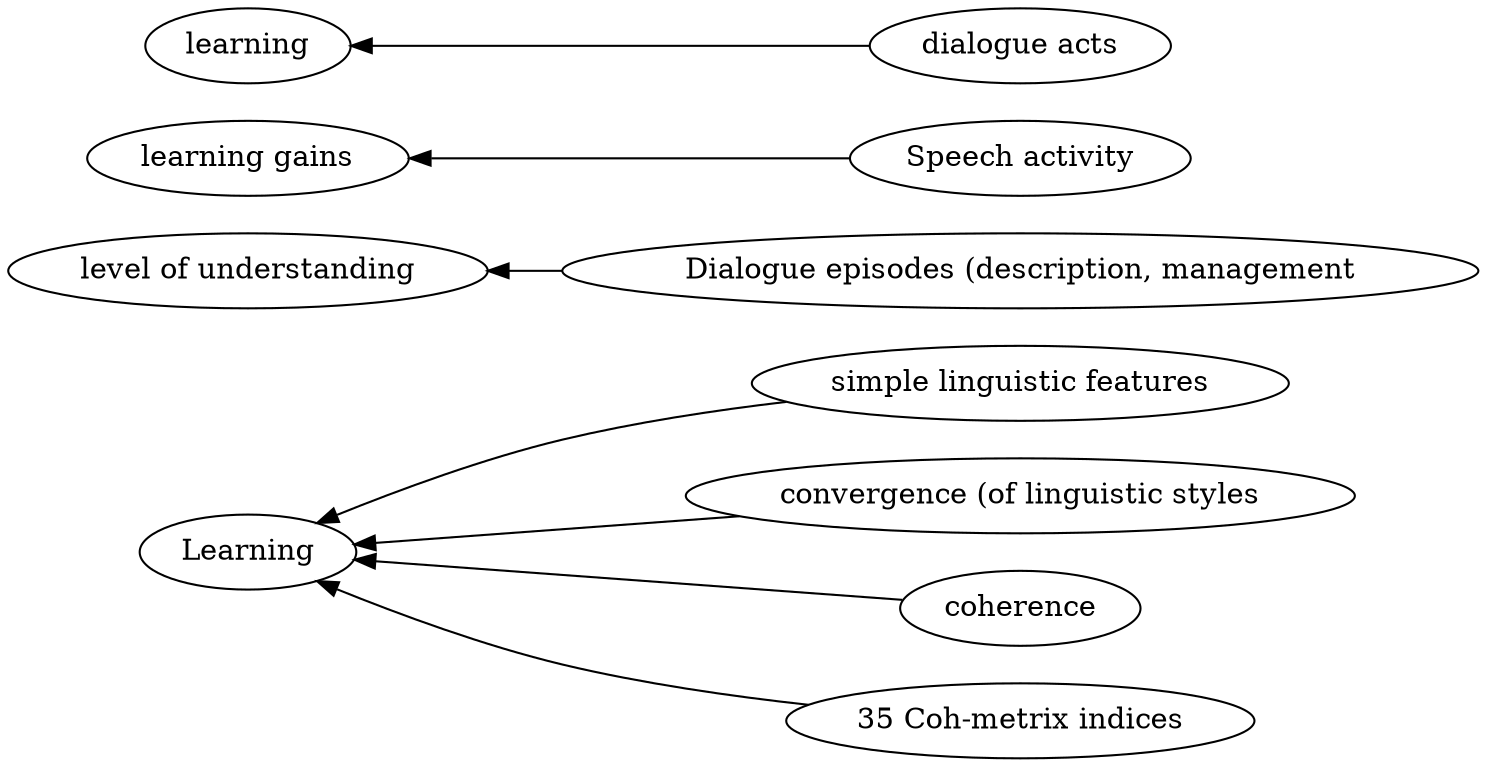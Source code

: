 digraph Test {
	rankdir=RL
	size="15,15"
	overlap=false
	splines=true
	{rank=same; "simple linguistic features" "Dialogue episodes (description, management" "Speech activity" "convergence (of linguistic styles" "coherence" "dialogue acts" "35 Coh-metrix indices";}
	{rank=same; "learning gains" "Learning" "learning" "level of understanding";}
	"dialogue acts" [href="https://scholar.google.com/scholar?hl=en&q=An%20Interactive%20Table%20for%20Supporting%20Participation%20Balance%20in%20Face-to-Face%20Collaborative%20Learning"]
	"dialogue acts" -> learning
	"Dialogue episodes (description, management" [href="https://scholar.google.com/scholar?hl=en&q=An%20Interactive%20Table%20for%20Supporting%20Participation%20Balance%20in%20Face-to-Face%20Collaborative%20Learning"]
	"Dialogue episodes (description, management" -> "level of understanding"
	"convergence (of linguistic styles" [href="https://scholar.google.com/scholar?hl=en&q=An%20Interactive%20Table%20for%20Supporting%20Participation%20Balance%20in%20Face-to-Face%20Collaborative%20Learning"]
	"convergence (of linguistic styles" -> Learning
	coherence [href="https://scholar.google.com/scholar?hl=en&q=An%20Interactive%20Table%20for%20Supporting%20Participation%20Balance%20in%20Face-to-Face%20Collaborative%20Learning"]
	coherence -> Learning
	"simple linguistic features" [href="https://scholar.google.com/scholar?hl=en&q=An%20Interactive%20Table%20for%20Supporting%20Participation%20Balance%20in%20Face-to-Face%20Collaborative%20Learning"]
	"simple linguistic features" -> Learning
	"35 Coh-metrix indices" [href="https://scholar.google.com/scholar?hl=en&q=An%20Interactive%20Table%20for%20Supporting%20Participation%20Balance%20in%20Face-to-Face%20Collaborative%20Learning"]
	"35 Coh-metrix indices" -> Learning
	"Speech activity" [href="https://scholar.google.com/scholar?hl=en&q=An%20Interactive%20Table%20for%20Supporting%20Participation%20Balance%20in%20Face-to-Face%20Collaborative%20Learning"]
	"Speech activity" -> "learning gains"
}
